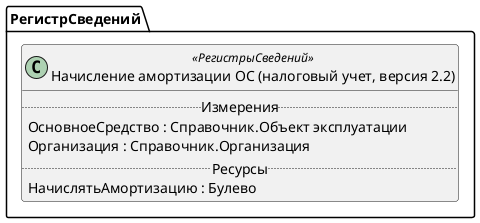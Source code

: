 ﻿@startuml НачислениеАмортизацииОСНалоговыйУчет
'!include templates.wsd
'..\include templates.wsd
class РегистрСведений.НачислениеАмортизацииОСНалоговыйУчет as "Начисление амортизации ОС (налоговый учет, версия 2.2)" <<РегистрыСведений>>
{
..Измерения..
ОсновноеСредство : Справочник.Объект эксплуатации
Организация : Справочник.Организация
..Ресурсы..
НачислятьАмортизацию : Булево
}
@enduml
